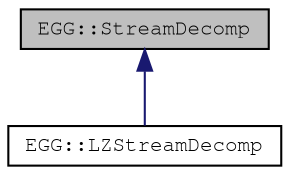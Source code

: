 digraph "EGG::StreamDecomp"
{
 // LATEX_PDF_SIZE
  edge [fontname="FreeMono",fontsize="10",labelfontname="FreeMono",labelfontsize="10"];
  node [fontname="FreeMono",fontsize="10",shape=record];
  Node1 [label="EGG::StreamDecomp",height=0.2,width=0.4,color="black", fillcolor="grey75", style="filled", fontcolor="black",tooltip="Interface for streamed decompression."];
  Node1 -> Node2 [dir="back",color="midnightblue",fontsize="10",style="solid",fontname="FreeMono"];
  Node2 [label="EGG::LZStreamDecomp",height=0.2,width=0.4,color="black", fillcolor="white", style="filled",URL="$class_e_g_g_1_1_l_z_stream_decomp.html",tooltip=" "];
}
